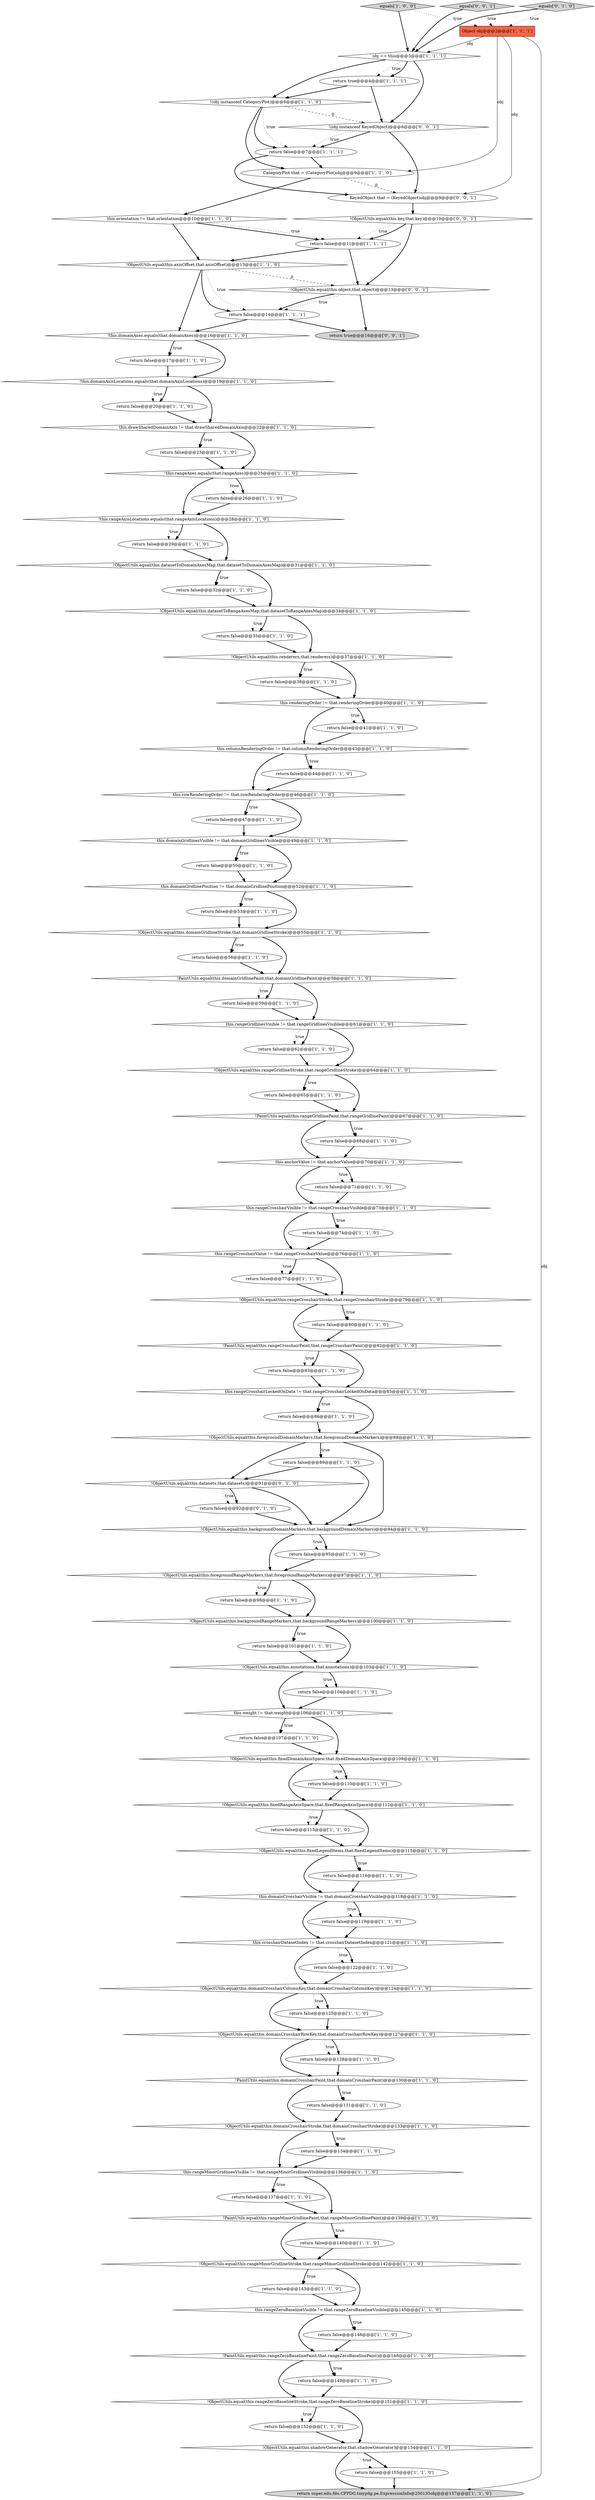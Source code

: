 digraph {
61 [style = filled, label = "return false@@@77@@@['1', '1', '0']", fillcolor = white, shape = ellipse image = "AAA0AAABBB1BBB"];
29 [style = filled, label = "return false@@@137@@@['1', '1', '0']", fillcolor = white, shape = ellipse image = "AAA0AAABBB1BBB"];
18 [style = filled, label = "return false@@@143@@@['1', '1', '0']", fillcolor = white, shape = ellipse image = "AAA0AAABBB1BBB"];
38 [style = filled, label = "return false@@@86@@@['1', '1', '0']", fillcolor = white, shape = ellipse image = "AAA0AAABBB1BBB"];
33 [style = filled, label = "return false@@@17@@@['1', '1', '0']", fillcolor = white, shape = ellipse image = "AAA0AAABBB1BBB"];
83 [style = filled, label = "!ObjectUtils.equal(this.foregroundDomainMarkers,that.foregroundDomainMarkers)@@@88@@@['1', '1', '0']", fillcolor = white, shape = diamond image = "AAA0AAABBB1BBB"];
59 [style = filled, label = "return false@@@32@@@['1', '1', '0']", fillcolor = white, shape = ellipse image = "AAA0AAABBB1BBB"];
58 [style = filled, label = "!PaintUtils.equal(this.rangeMinorGridlinePaint,that.rangeMinorGridlinePaint)@@@139@@@['1', '1', '0']", fillcolor = white, shape = diamond image = "AAA0AAABBB1BBB"];
62 [style = filled, label = "this.anchorValue != that.anchorValue@@@70@@@['1', '1', '0']", fillcolor = white, shape = diamond image = "AAA0AAABBB1BBB"];
21 [style = filled, label = "return super.edu.fdu.CPPDG.tinypdg.pe.ExpressionInfo@250135obj@@@157@@@['1', '1', '0']", fillcolor = lightgray, shape = ellipse image = "AAA0AAABBB1BBB"];
41 [style = filled, label = "!ObjectUtils.equal(this.domainCrosshairRowKey,that.domainCrosshairRowKey)@@@127@@@['1', '1', '0']", fillcolor = white, shape = diamond image = "AAA0AAABBB1BBB"];
0 [style = filled, label = "return false@@@29@@@['1', '1', '0']", fillcolor = white, shape = ellipse image = "AAA0AAABBB1BBB"];
37 [style = filled, label = "!this.rangeAxisLocations.equals(that.rangeAxisLocations)@@@28@@@['1', '1', '0']", fillcolor = white, shape = diamond image = "AAA0AAABBB1BBB"];
1 [style = filled, label = "return false@@@56@@@['1', '1', '0']", fillcolor = white, shape = ellipse image = "AAA0AAABBB1BBB"];
2 [style = filled, label = "return false@@@38@@@['1', '1', '0']", fillcolor = white, shape = ellipse image = "AAA0AAABBB1BBB"];
111 [style = filled, label = "!ObjectUtils.equal(this.key,that.key)@@@10@@@['0', '0', '1']", fillcolor = white, shape = diamond image = "AAA0AAABBB3BBB"];
86 [style = filled, label = "return false@@@65@@@['1', '1', '0']", fillcolor = white, shape = ellipse image = "AAA0AAABBB1BBB"];
90 [style = filled, label = "return false@@@20@@@['1', '1', '0']", fillcolor = white, shape = ellipse image = "AAA0AAABBB1BBB"];
5 [style = filled, label = "!ObjectUtils.equal(this.rangeMinorGridlineStroke,that.rangeMinorGridlineStroke)@@@142@@@['1', '1', '0']", fillcolor = white, shape = diamond image = "AAA0AAABBB1BBB"];
105 [style = filled, label = "return false@@@92@@@['0', '1', '0']", fillcolor = white, shape = ellipse image = "AAA1AAABBB2BBB"];
109 [style = filled, label = "equals['0', '0', '1']", fillcolor = lightgray, shape = diamond image = "AAA0AAABBB3BBB"];
20 [style = filled, label = "!(obj instanceof CategoryPlot)@@@6@@@['1', '1', '0']", fillcolor = white, shape = diamond image = "AAA0AAABBB1BBB"];
100 [style = filled, label = "this.rowRenderingOrder != that.rowRenderingOrder@@@46@@@['1', '1', '0']", fillcolor = white, shape = diamond image = "AAA0AAABBB1BBB"];
44 [style = filled, label = "return false@@@50@@@['1', '1', '0']", fillcolor = white, shape = ellipse image = "AAA0AAABBB1BBB"];
110 [style = filled, label = "!ObjectUtils.equal(this.object,that.object)@@@13@@@['0', '0', '1']", fillcolor = white, shape = diamond image = "AAA0AAABBB3BBB"];
39 [style = filled, label = "return false@@@155@@@['1', '1', '0']", fillcolor = white, shape = ellipse image = "AAA0AAABBB1BBB"];
52 [style = filled, label = "return false@@@98@@@['1', '1', '0']", fillcolor = white, shape = ellipse image = "AAA0AAABBB1BBB"];
16 [style = filled, label = "this.rangeZeroBaselineVisible != that.rangeZeroBaselineVisible@@@145@@@['1', '1', '0']", fillcolor = white, shape = diamond image = "AAA0AAABBB1BBB"];
91 [style = filled, label = "this.weight != that.weight@@@106@@@['1', '1', '0']", fillcolor = white, shape = diamond image = "AAA0AAABBB1BBB"];
108 [style = filled, label = "!(obj instanceof KeyedObject)@@@6@@@['0', '0', '1']", fillcolor = white, shape = diamond image = "AAA0AAABBB3BBB"];
40 [style = filled, label = "this.rangeCrosshairVisible != that.rangeCrosshairVisible@@@73@@@['1', '1', '0']", fillcolor = white, shape = diamond image = "AAA0AAABBB1BBB"];
11 [style = filled, label = "return false@@@44@@@['1', '1', '0']", fillcolor = white, shape = ellipse image = "AAA0AAABBB1BBB"];
99 [style = filled, label = "!ObjectUtils.equal(this.rangeZeroBaselineStroke,that.rangeZeroBaselineStroke)@@@151@@@['1', '1', '0']", fillcolor = white, shape = diamond image = "AAA0AAABBB1BBB"];
106 [style = filled, label = "!ObjectUtils.equal(this.datasets,that.datasets)@@@91@@@['0', '1', '0']", fillcolor = white, shape = diamond image = "AAA1AAABBB2BBB"];
60 [style = filled, label = "return false@@@152@@@['1', '1', '0']", fillcolor = white, shape = ellipse image = "AAA0AAABBB1BBB"];
47 [style = filled, label = "return false@@@26@@@['1', '1', '0']", fillcolor = white, shape = ellipse image = "AAA0AAABBB1BBB"];
34 [style = filled, label = "return false@@@83@@@['1', '1', '0']", fillcolor = white, shape = ellipse image = "AAA0AAABBB1BBB"];
112 [style = filled, label = "return true@@@16@@@['0', '0', '1']", fillcolor = lightgray, shape = ellipse image = "AAA0AAABBB3BBB"];
81 [style = filled, label = "!PaintUtils.equal(this.domainGridlinePaint,that.domainGridlinePaint)@@@58@@@['1', '1', '0']", fillcolor = white, shape = diamond image = "AAA0AAABBB1BBB"];
26 [style = filled, label = "this.rangeCrosshairValue != that.rangeCrosshairValue@@@76@@@['1', '1', '0']", fillcolor = white, shape = diamond image = "AAA0AAABBB1BBB"];
19 [style = filled, label = "!PaintUtils.equal(this.domainCrosshairPaint,that.domainCrosshairPaint)@@@130@@@['1', '1', '0']", fillcolor = white, shape = diamond image = "AAA0AAABBB1BBB"];
45 [style = filled, label = "CategoryPlot that = (CategoryPlot)obj@@@9@@@['1', '1', '0']", fillcolor = white, shape = ellipse image = "AAA0AAABBB1BBB"];
67 [style = filled, label = "return false@@@59@@@['1', '1', '0']", fillcolor = white, shape = ellipse image = "AAA0AAABBB1BBB"];
95 [style = filled, label = "!ObjectUtils.equal(this.shadowGenerator,that.shadowGenerator)@@@154@@@['1', '1', '0']", fillcolor = white, shape = diamond image = "AAA0AAABBB1BBB"];
72 [style = filled, label = "!PaintUtils.equal(this.rangeZeroBaselinePaint,that.rangeZeroBaselinePaint)@@@148@@@['1', '1', '0']", fillcolor = white, shape = diamond image = "AAA0AAABBB1BBB"];
65 [style = filled, label = "!ObjectUtils.equal(this.rangeCrosshairStroke,that.rangeCrosshairStroke)@@@79@@@['1', '1', '0']", fillcolor = white, shape = diamond image = "AAA0AAABBB1BBB"];
9 [style = filled, label = "return false@@@74@@@['1', '1', '0']", fillcolor = white, shape = ellipse image = "AAA0AAABBB1BBB"];
68 [style = filled, label = "return false@@@113@@@['1', '1', '0']", fillcolor = white, shape = ellipse image = "AAA0AAABBB1BBB"];
30 [style = filled, label = "!ObjectUtils.equal(this.domainCrosshairStroke,that.domainCrosshairStroke)@@@133@@@['1', '1', '0']", fillcolor = white, shape = diamond image = "AAA0AAABBB1BBB"];
25 [style = filled, label = "this.domainCrosshairVisible != that.domainCrosshairVisible@@@118@@@['1', '1', '0']", fillcolor = white, shape = diamond image = "AAA0AAABBB1BBB"];
84 [style = filled, label = "this.domainGridlinePosition != that.domainGridlinePosition@@@52@@@['1', '1', '0']", fillcolor = white, shape = diamond image = "AAA0AAABBB1BBB"];
96 [style = filled, label = "!ObjectUtils.equal(this.foregroundRangeMarkers,that.foregroundRangeMarkers)@@@97@@@['1', '1', '0']", fillcolor = white, shape = diamond image = "AAA0AAABBB1BBB"];
63 [style = filled, label = "return false@@@53@@@['1', '1', '0']", fillcolor = white, shape = ellipse image = "AAA0AAABBB1BBB"];
101 [style = filled, label = "return false@@@131@@@['1', '1', '0']", fillcolor = white, shape = ellipse image = "AAA0AAABBB1BBB"];
4 [style = filled, label = "return false@@@128@@@['1', '1', '0']", fillcolor = white, shape = ellipse image = "AAA0AAABBB1BBB"];
48 [style = filled, label = "!this.domainAxisLocations.equals(that.domainAxisLocations)@@@19@@@['1', '1', '0']", fillcolor = white, shape = diamond image = "AAA0AAABBB1BBB"];
76 [style = filled, label = "!ObjectUtils.equal(this.datasetToRangeAxesMap,that.datasetToRangeAxesMap)@@@34@@@['1', '1', '0']", fillcolor = white, shape = diamond image = "AAA0AAABBB1BBB"];
77 [style = filled, label = "return false@@@68@@@['1', '1', '0']", fillcolor = white, shape = ellipse image = "AAA0AAABBB1BBB"];
32 [style = filled, label = "return false@@@23@@@['1', '1', '0']", fillcolor = white, shape = ellipse image = "AAA0AAABBB1BBB"];
79 [style = filled, label = "this.crosshairDatasetIndex != that.crosshairDatasetIndex@@@121@@@['1', '1', '0']", fillcolor = white, shape = diamond image = "AAA0AAABBB1BBB"];
46 [style = filled, label = "!ObjectUtils.equal(this.backgroundDomainMarkers,that.backgroundDomainMarkers)@@@94@@@['1', '1', '0']", fillcolor = white, shape = diamond image = "AAA0AAABBB1BBB"];
92 [style = filled, label = "return false@@@116@@@['1', '1', '0']", fillcolor = white, shape = ellipse image = "AAA0AAABBB1BBB"];
85 [style = filled, label = "return false@@@47@@@['1', '1', '0']", fillcolor = white, shape = ellipse image = "AAA0AAABBB1BBB"];
57 [style = filled, label = "!ObjectUtils.equal(this.fixedRangeAxisSpace,that.fixedRangeAxisSpace)@@@112@@@['1', '1', '0']", fillcolor = white, shape = diamond image = "AAA0AAABBB1BBB"];
69 [style = filled, label = "obj == this@@@3@@@['1', '1', '1']", fillcolor = white, shape = diamond image = "AAA0AAABBB1BBB"];
104 [style = filled, label = "equals['0', '1', '0']", fillcolor = lightgray, shape = diamond image = "AAA0AAABBB2BBB"];
15 [style = filled, label = "!ObjectUtils.equal(this.domainCrosshairColumnKey,that.domainCrosshairColumnKey)@@@124@@@['1', '1', '0']", fillcolor = white, shape = diamond image = "AAA0AAABBB1BBB"];
78 [style = filled, label = "!PaintUtils.equal(this.rangeGridlinePaint,that.rangeGridlinePaint)@@@67@@@['1', '1', '0']", fillcolor = white, shape = diamond image = "AAA0AAABBB1BBB"];
56 [style = filled, label = "return false@@@104@@@['1', '1', '0']", fillcolor = white, shape = ellipse image = "AAA0AAABBB1BBB"];
3 [style = filled, label = "return false@@@110@@@['1', '1', '0']", fillcolor = white, shape = ellipse image = "AAA0AAABBB1BBB"];
98 [style = filled, label = "return false@@@101@@@['1', '1', '0']", fillcolor = white, shape = ellipse image = "AAA0AAABBB1BBB"];
88 [style = filled, label = "this.rangeMinorGridlinesVisible != that.rangeMinorGridlinesVisible@@@136@@@['1', '1', '0']", fillcolor = white, shape = diamond image = "AAA0AAABBB1BBB"];
36 [style = filled, label = "!this.rangeAxes.equals(that.rangeAxes)@@@25@@@['1', '1', '0']", fillcolor = white, shape = diamond image = "AAA0AAABBB1BBB"];
103 [style = filled, label = "!PaintUtils.equal(this.rangeCrosshairPaint,that.rangeCrosshairPaint)@@@82@@@['1', '1', '0']", fillcolor = white, shape = diamond image = "AAA0AAABBB1BBB"];
28 [style = filled, label = "this.renderingOrder != that.renderingOrder@@@40@@@['1', '1', '0']", fillcolor = white, shape = diamond image = "AAA0AAABBB1BBB"];
35 [style = filled, label = "return false@@@35@@@['1', '1', '0']", fillcolor = white, shape = ellipse image = "AAA0AAABBB1BBB"];
64 [style = filled, label = "this.rangeGridlinesVisible != that.rangeGridlinesVisible@@@61@@@['1', '1', '0']", fillcolor = white, shape = diamond image = "AAA0AAABBB1BBB"];
27 [style = filled, label = "this.columnRenderingOrder != that.columnRenderingOrder@@@43@@@['1', '1', '0']", fillcolor = white, shape = diamond image = "AAA0AAABBB1BBB"];
66 [style = filled, label = "this.orientation != that.orientation@@@10@@@['1', '1', '0']", fillcolor = white, shape = diamond image = "AAA0AAABBB1BBB"];
71 [style = filled, label = "return false@@@107@@@['1', '1', '0']", fillcolor = white, shape = ellipse image = "AAA0AAABBB1BBB"];
53 [style = filled, label = "!ObjectUtils.equal(this.fixedLegendItems,that.fixedLegendItems)@@@115@@@['1', '1', '0']", fillcolor = white, shape = diamond image = "AAA0AAABBB1BBB"];
74 [style = filled, label = "this.domainGridlinesVisible != that.domainGridlinesVisible@@@49@@@['1', '1', '0']", fillcolor = white, shape = diamond image = "AAA0AAABBB1BBB"];
43 [style = filled, label = "return false@@@122@@@['1', '1', '0']", fillcolor = white, shape = ellipse image = "AAA0AAABBB1BBB"];
22 [style = filled, label = "return false@@@125@@@['1', '1', '0']", fillcolor = white, shape = ellipse image = "AAA0AAABBB1BBB"];
49 [style = filled, label = "return false@@@11@@@['1', '1', '1']", fillcolor = white, shape = ellipse image = "AAA0AAABBB1BBB"];
80 [style = filled, label = "return false@@@140@@@['1', '1', '0']", fillcolor = white, shape = ellipse image = "AAA0AAABBB1BBB"];
107 [style = filled, label = "KeyedObject that = (KeyedObject)obj@@@9@@@['0', '0', '1']", fillcolor = white, shape = ellipse image = "AAA0AAABBB3BBB"];
94 [style = filled, label = "return false@@@119@@@['1', '1', '0']", fillcolor = white, shape = ellipse image = "AAA0AAABBB1BBB"];
10 [style = filled, label = "!ObjectUtils.equal(this.fixedDomainAxisSpace,that.fixedDomainAxisSpace)@@@109@@@['1', '1', '0']", fillcolor = white, shape = diamond image = "AAA0AAABBB1BBB"];
42 [style = filled, label = "!ObjectUtils.equal(this.datasetToDomainAxesMap,that.datasetToDomainAxesMap)@@@31@@@['1', '1', '0']", fillcolor = white, shape = diamond image = "AAA0AAABBB1BBB"];
50 [style = filled, label = "!ObjectUtils.equal(this.backgroundRangeMarkers,that.backgroundRangeMarkers)@@@100@@@['1', '1', '0']", fillcolor = white, shape = diamond image = "AAA0AAABBB1BBB"];
7 [style = filled, label = "return false@@@7@@@['1', '1', '1']", fillcolor = white, shape = ellipse image = "AAA0AAABBB1BBB"];
51 [style = filled, label = "return false@@@71@@@['1', '1', '0']", fillcolor = white, shape = ellipse image = "AAA0AAABBB1BBB"];
75 [style = filled, label = "return false@@@95@@@['1', '1', '0']", fillcolor = white, shape = ellipse image = "AAA0AAABBB1BBB"];
8 [style = filled, label = "return false@@@62@@@['1', '1', '0']", fillcolor = white, shape = ellipse image = "AAA0AAABBB1BBB"];
13 [style = filled, label = "this.drawSharedDomainAxis != that.drawSharedDomainAxis@@@22@@@['1', '1', '0']", fillcolor = white, shape = diamond image = "AAA0AAABBB1BBB"];
17 [style = filled, label = "return false@@@149@@@['1', '1', '0']", fillcolor = white, shape = ellipse image = "AAA0AAABBB1BBB"];
23 [style = filled, label = "return false@@@41@@@['1', '1', '0']", fillcolor = white, shape = ellipse image = "AAA0AAABBB1BBB"];
24 [style = filled, label = "return false@@@134@@@['1', '1', '0']", fillcolor = white, shape = ellipse image = "AAA0AAABBB1BBB"];
102 [style = filled, label = "!ObjectUtils.equal(this.rangeGridlineStroke,that.rangeGridlineStroke)@@@64@@@['1', '1', '0']", fillcolor = white, shape = diamond image = "AAA0AAABBB1BBB"];
31 [style = filled, label = "!ObjectUtils.equal(this.axisOffset,that.axisOffset)@@@13@@@['1', '1', '0']", fillcolor = white, shape = diamond image = "AAA0AAABBB1BBB"];
93 [style = filled, label = "return false@@@80@@@['1', '1', '0']", fillcolor = white, shape = ellipse image = "AAA0AAABBB1BBB"];
12 [style = filled, label = "return false@@@14@@@['1', '1', '1']", fillcolor = white, shape = ellipse image = "AAA0AAABBB1BBB"];
82 [style = filled, label = "this.rangeCrosshairLockedOnData != that.rangeCrosshairLockedOnData@@@85@@@['1', '1', '0']", fillcolor = white, shape = diamond image = "AAA0AAABBB1BBB"];
55 [style = filled, label = "!ObjectUtils.equal(this.renderers,that.renderers)@@@37@@@['1', '1', '0']", fillcolor = white, shape = diamond image = "AAA0AAABBB1BBB"];
14 [style = filled, label = "Object obj@@@2@@@['1', '1', '1']", fillcolor = tomato, shape = box image = "AAA0AAABBB1BBB"];
87 [style = filled, label = "!this.domainAxes.equals(that.domainAxes)@@@16@@@['1', '1', '0']", fillcolor = white, shape = diamond image = "AAA0AAABBB1BBB"];
6 [style = filled, label = "equals['1', '0', '0']", fillcolor = lightgray, shape = diamond image = "AAA0AAABBB1BBB"];
73 [style = filled, label = "return true@@@4@@@['1', '1', '1']", fillcolor = white, shape = ellipse image = "AAA0AAABBB1BBB"];
70 [style = filled, label = "return false@@@89@@@['1', '1', '0']", fillcolor = white, shape = ellipse image = "AAA0AAABBB1BBB"];
54 [style = filled, label = "return false@@@146@@@['1', '1', '0']", fillcolor = white, shape = ellipse image = "AAA0AAABBB1BBB"];
89 [style = filled, label = "!ObjectUtils.equal(this.annotations,that.annotations)@@@103@@@['1', '1', '0']", fillcolor = white, shape = diamond image = "AAA0AAABBB1BBB"];
97 [style = filled, label = "!ObjectUtils.equal(this.domainGridlineStroke,that.domainGridlineStroke)@@@55@@@['1', '1', '0']", fillcolor = white, shape = diamond image = "AAA0AAABBB1BBB"];
110->12 [style = dotted, label="true"];
83->46 [style = bold, label=""];
70->106 [style = bold, label=""];
65->103 [style = bold, label=""];
107->111 [style = bold, label=""];
70->46 [style = bold, label=""];
20->7 [style = bold, label=""];
5->18 [style = dotted, label="true"];
8->102 [style = bold, label=""];
91->10 [style = bold, label=""];
105->46 [style = bold, label=""];
108->7 [style = bold, label=""];
106->105 [style = dotted, label="true"];
64->8 [style = bold, label=""];
108->7 [style = dotted, label="true"];
33->48 [style = bold, label=""];
109->69 [style = bold, label=""];
27->100 [style = bold, label=""];
50->98 [style = dotted, label="true"];
3->57 [style = bold, label=""];
50->89 [style = bold, label=""];
7->107 [style = bold, label=""];
46->75 [style = bold, label=""];
15->22 [style = bold, label=""];
74->44 [style = dotted, label="true"];
53->25 [style = bold, label=""];
95->39 [style = bold, label=""];
79->43 [style = bold, label=""];
10->3 [style = bold, label=""];
99->60 [style = bold, label=""];
37->0 [style = bold, label=""];
46->96 [style = bold, label=""];
93->103 [style = bold, label=""];
41->4 [style = bold, label=""];
4->19 [style = bold, label=""];
104->14 [style = dotted, label="true"];
37->42 [style = bold, label=""];
54->72 [style = bold, label=""];
106->46 [style = bold, label=""];
19->101 [style = dotted, label="true"];
88->29 [style = dotted, label="true"];
36->47 [style = bold, label=""];
20->7 [style = dotted, label="true"];
97->81 [style = bold, label=""];
29->58 [style = bold, label=""];
5->18 [style = bold, label=""];
89->91 [style = bold, label=""];
96->52 [style = bold, label=""];
9->26 [style = bold, label=""];
49->31 [style = bold, label=""];
78->77 [style = dotted, label="true"];
55->2 [style = dotted, label="true"];
97->1 [style = dotted, label="true"];
47->37 [style = bold, label=""];
16->54 [style = dotted, label="true"];
48->13 [style = bold, label=""];
26->61 [style = bold, label=""];
16->54 [style = bold, label=""];
34->82 [style = bold, label=""];
73->108 [style = bold, label=""];
45->66 [style = bold, label=""];
17->99 [style = bold, label=""];
23->27 [style = bold, label=""];
95->21 [style = bold, label=""];
6->69 [style = bold, label=""];
111->49 [style = dotted, label="true"];
83->70 [style = dotted, label="true"];
72->99 [style = bold, label=""];
10->3 [style = dotted, label="true"];
63->97 [style = bold, label=""];
30->88 [style = bold, label=""];
97->1 [style = bold, label=""];
36->47 [style = dotted, label="true"];
109->14 [style = dotted, label="true"];
88->29 [style = bold, label=""];
0->42 [style = bold, label=""];
22->41 [style = bold, label=""];
100->85 [style = dotted, label="true"];
14->69 [style = solid, label="obj"];
76->55 [style = bold, label=""];
46->75 [style = dotted, label="true"];
102->86 [style = dotted, label="true"];
16->72 [style = bold, label=""];
2->28 [style = bold, label=""];
43->15 [style = bold, label=""];
14->45 [style = solid, label="obj"];
40->9 [style = dotted, label="true"];
100->74 [style = bold, label=""];
82->38 [style = dotted, label="true"];
76->35 [style = bold, label=""];
64->102 [style = bold, label=""];
28->27 [style = bold, label=""];
75->96 [style = bold, label=""];
55->28 [style = bold, label=""];
111->110 [style = bold, label=""];
66->31 [style = bold, label=""];
87->33 [style = dotted, label="true"];
42->59 [style = dotted, label="true"];
27->11 [style = dotted, label="true"];
99->95 [style = bold, label=""];
72->17 [style = dotted, label="true"];
56->91 [style = bold, label=""];
15->41 [style = bold, label=""];
76->35 [style = dotted, label="true"];
111->49 [style = bold, label=""];
103->34 [style = bold, label=""];
80->5 [style = bold, label=""];
94->79 [style = bold, label=""];
89->56 [style = bold, label=""];
82->83 [style = bold, label=""];
110->12 [style = bold, label=""];
84->63 [style = dotted, label="true"];
5->16 [style = bold, label=""];
84->63 [style = bold, label=""];
26->65 [style = bold, label=""];
106->105 [style = bold, label=""];
60->95 [style = bold, label=""];
57->68 [style = bold, label=""];
62->51 [style = bold, label=""];
14->21 [style = solid, label="obj"];
64->8 [style = dotted, label="true"];
62->40 [style = bold, label=""];
69->73 [style = dotted, label="true"];
25->79 [style = bold, label=""];
45->107 [style = dashed, label="0"];
79->43 [style = dotted, label="true"];
49->110 [style = bold, label=""];
96->50 [style = bold, label=""];
84->97 [style = bold, label=""];
82->38 [style = bold, label=""];
99->60 [style = dotted, label="true"];
20->108 [style = dashed, label="0"];
14->107 [style = solid, label="obj"];
91->71 [style = dotted, label="true"];
55->2 [style = bold, label=""];
10->57 [style = bold, label=""];
12->112 [style = bold, label=""];
110->112 [style = bold, label=""];
28->23 [style = bold, label=""];
85->74 [style = bold, label=""];
6->14 [style = dotted, label="true"];
44->84 [style = bold, label=""];
69->73 [style = bold, label=""];
31->12 [style = bold, label=""];
66->49 [style = bold, label=""];
53->92 [style = dotted, label="true"];
30->24 [style = dotted, label="true"];
27->11 [style = bold, label=""];
51->40 [style = bold, label=""];
53->92 [style = bold, label=""];
72->17 [style = bold, label=""];
104->69 [style = bold, label=""];
40->26 [style = bold, label=""];
78->62 [style = bold, label=""];
35->55 [style = bold, label=""];
65->93 [style = dotted, label="true"];
83->106 [style = bold, label=""];
58->80 [style = dotted, label="true"];
73->20 [style = bold, label=""];
50->98 [style = bold, label=""];
96->52 [style = dotted, label="true"];
41->4 [style = dotted, label="true"];
18->16 [style = bold, label=""];
7->45 [style = bold, label=""];
40->9 [style = bold, label=""];
83->70 [style = bold, label=""];
31->12 [style = dotted, label="true"];
28->23 [style = dotted, label="true"];
86->78 [style = bold, label=""];
38->83 [style = bold, label=""];
15->22 [style = dotted, label="true"];
81->67 [style = bold, label=""];
69->108 [style = bold, label=""];
13->36 [style = bold, label=""];
59->76 [style = bold, label=""];
87->33 [style = bold, label=""];
68->53 [style = bold, label=""];
66->49 [style = dotted, label="true"];
57->68 [style = dotted, label="true"];
65->93 [style = bold, label=""];
12->87 [style = bold, label=""];
74->44 [style = bold, label=""];
71->10 [style = bold, label=""];
102->78 [style = bold, label=""];
26->61 [style = dotted, label="true"];
36->37 [style = bold, label=""];
42->76 [style = bold, label=""];
95->39 [style = dotted, label="true"];
19->30 [style = bold, label=""];
58->80 [style = bold, label=""];
74->84 [style = bold, label=""];
89->56 [style = dotted, label="true"];
48->90 [style = bold, label=""];
102->86 [style = bold, label=""];
42->59 [style = bold, label=""];
37->0 [style = dotted, label="true"];
90->13 [style = bold, label=""];
78->77 [style = bold, label=""];
25->94 [style = bold, label=""];
88->58 [style = bold, label=""];
103->34 [style = dotted, label="true"];
92->25 [style = bold, label=""];
39->21 [style = bold, label=""];
52->50 [style = bold, label=""];
98->89 [style = bold, label=""];
41->19 [style = bold, label=""];
31->110 [style = dashed, label="0"];
57->53 [style = bold, label=""];
108->107 [style = bold, label=""];
20->45 [style = bold, label=""];
101->30 [style = bold, label=""];
32->36 [style = bold, label=""];
61->65 [style = bold, label=""];
81->64 [style = bold, label=""];
13->32 [style = dotted, label="true"];
25->94 [style = dotted, label="true"];
87->48 [style = bold, label=""];
1->81 [style = bold, label=""];
58->5 [style = bold, label=""];
79->15 [style = bold, label=""];
48->90 [style = dotted, label="true"];
31->87 [style = bold, label=""];
77->62 [style = bold, label=""];
91->71 [style = bold, label=""];
103->82 [style = bold, label=""];
62->51 [style = dotted, label="true"];
67->64 [style = bold, label=""];
11->100 [style = bold, label=""];
81->67 [style = dotted, label="true"];
13->32 [style = bold, label=""];
24->88 [style = bold, label=""];
30->24 [style = bold, label=""];
100->85 [style = bold, label=""];
19->101 [style = bold, label=""];
69->20 [style = bold, label=""];
}
